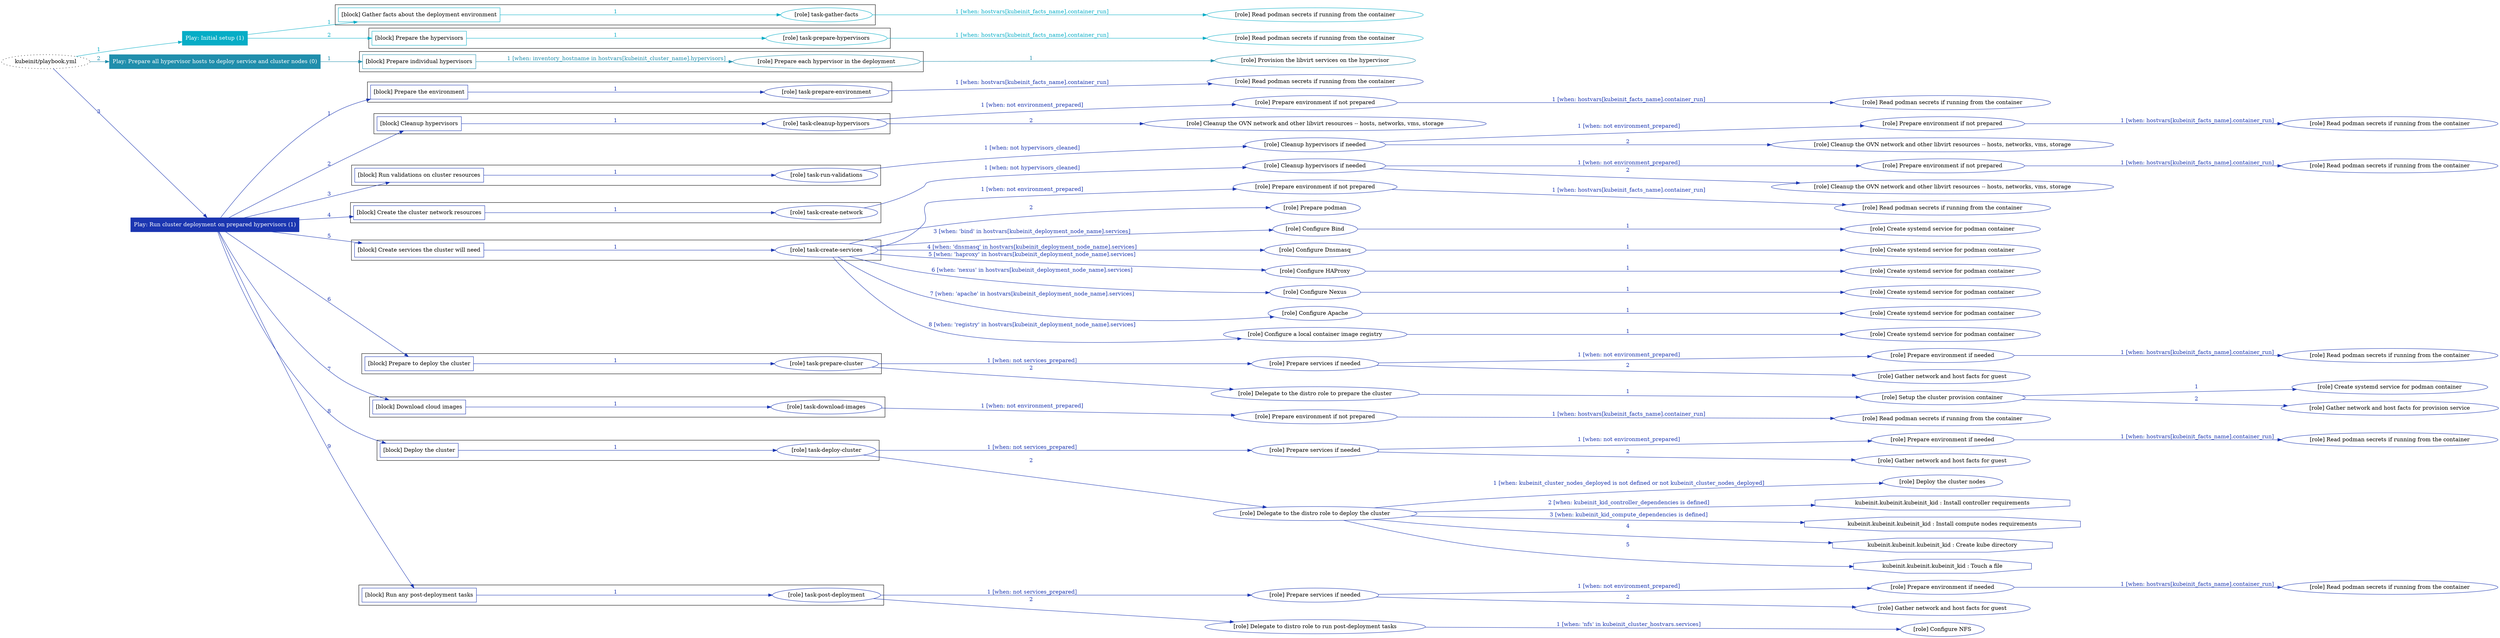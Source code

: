 digraph {
	graph [concentrate=true ordering=in rankdir=LR ratio=fill]
	edge [esep=5 sep=10]
	"kubeinit/playbook.yml" [id=root_node style=dotted]
	play_38da0ac8 [label="Play: Initial setup (1)" color="#06adc6" fontcolor="#ffffff" id=play_38da0ac8 shape=box style=filled tooltip=localhost]
	"kubeinit/playbook.yml" -> play_38da0ac8 [label="1 " color="#06adc6" fontcolor="#06adc6" id=edge_d3bcf2ad labeltooltip="1 " tooltip="1 "]
	subgraph "Read podman secrets if running from the container" {
		role_d69f02e5 [label="[role] Read podman secrets if running from the container" color="#06adc6" id=role_d69f02e5 tooltip="Read podman secrets if running from the container"]
	}
	subgraph "task-gather-facts" {
		role_1680d5ca [label="[role] task-gather-facts" color="#06adc6" id=role_1680d5ca tooltip="task-gather-facts"]
		role_1680d5ca -> role_d69f02e5 [label="1 [when: hostvars[kubeinit_facts_name].container_run]" color="#06adc6" fontcolor="#06adc6" id=edge_4e6c729a labeltooltip="1 [when: hostvars[kubeinit_facts_name].container_run]" tooltip="1 [when: hostvars[kubeinit_facts_name].container_run]"]
	}
	subgraph "Read podman secrets if running from the container" {
		role_c0c21d7f [label="[role] Read podman secrets if running from the container" color="#06adc6" id=role_c0c21d7f tooltip="Read podman secrets if running from the container"]
	}
	subgraph "task-prepare-hypervisors" {
		role_ab066cc4 [label="[role] task-prepare-hypervisors" color="#06adc6" id=role_ab066cc4 tooltip="task-prepare-hypervisors"]
		role_ab066cc4 -> role_c0c21d7f [label="1 [when: hostvars[kubeinit_facts_name].container_run]" color="#06adc6" fontcolor="#06adc6" id=edge_5b6e3bff labeltooltip="1 [when: hostvars[kubeinit_facts_name].container_run]" tooltip="1 [when: hostvars[kubeinit_facts_name].container_run]"]
	}
	subgraph "Play: Initial setup (1)" {
		play_38da0ac8 -> block_6802cfd9 [label=1 color="#06adc6" fontcolor="#06adc6" id=edge_c05d95a5 labeltooltip=1 tooltip=1]
		subgraph cluster_block_6802cfd9 {
			block_6802cfd9 [label="[block] Gather facts about the deployment environment" color="#06adc6" id=block_6802cfd9 labeltooltip="Gather facts about the deployment environment" shape=box tooltip="Gather facts about the deployment environment"]
			block_6802cfd9 -> role_1680d5ca [label="1 " color="#06adc6" fontcolor="#06adc6" id=edge_a3e49d7d labeltooltip="1 " tooltip="1 "]
		}
		play_38da0ac8 -> block_2845b004 [label=2 color="#06adc6" fontcolor="#06adc6" id=edge_55b19e09 labeltooltip=2 tooltip=2]
		subgraph cluster_block_2845b004 {
			block_2845b004 [label="[block] Prepare the hypervisors" color="#06adc6" id=block_2845b004 labeltooltip="Prepare the hypervisors" shape=box tooltip="Prepare the hypervisors"]
			block_2845b004 -> role_ab066cc4 [label="1 " color="#06adc6" fontcolor="#06adc6" id=edge_c622f7eb labeltooltip="1 " tooltip="1 "]
		}
	}
	play_c1529b5d [label="Play: Prepare all hypervisor hosts to deploy service and cluster nodes (0)" color="#208eac" fontcolor="#ffffff" id=play_c1529b5d shape=box style=filled tooltip="Play: Prepare all hypervisor hosts to deploy service and cluster nodes (0)"]
	"kubeinit/playbook.yml" -> play_c1529b5d [label="2 " color="#208eac" fontcolor="#208eac" id=edge_20f3ef29 labeltooltip="2 " tooltip="2 "]
	subgraph "Provision the libvirt services on the hypervisor" {
		role_a04ad143 [label="[role] Provision the libvirt services on the hypervisor" color="#208eac" id=role_a04ad143 tooltip="Provision the libvirt services on the hypervisor"]
	}
	subgraph "Prepare each hypervisor in the deployment" {
		role_9ffb5b01 [label="[role] Prepare each hypervisor in the deployment" color="#208eac" id=role_9ffb5b01 tooltip="Prepare each hypervisor in the deployment"]
		role_9ffb5b01 -> role_a04ad143 [label="1 " color="#208eac" fontcolor="#208eac" id=edge_b813423d labeltooltip="1 " tooltip="1 "]
	}
	subgraph "Play: Prepare all hypervisor hosts to deploy service and cluster nodes (0)" {
		play_c1529b5d -> block_f052a4a2 [label=1 color="#208eac" fontcolor="#208eac" id=edge_9b1b3cda labeltooltip=1 tooltip=1]
		subgraph cluster_block_f052a4a2 {
			block_f052a4a2 [label="[block] Prepare individual hypervisors" color="#208eac" id=block_f052a4a2 labeltooltip="Prepare individual hypervisors" shape=box tooltip="Prepare individual hypervisors"]
			block_f052a4a2 -> role_9ffb5b01 [label="1 [when: inventory_hostname in hostvars[kubeinit_cluster_name].hypervisors]" color="#208eac" fontcolor="#208eac" id=edge_87a1a1a1 labeltooltip="1 [when: inventory_hostname in hostvars[kubeinit_cluster_name].hypervisors]" tooltip="1 [when: inventory_hostname in hostvars[kubeinit_cluster_name].hypervisors]"]
		}
	}
	play_fa87da18 [label="Play: Run cluster deployment on prepared hypervisors (1)" color="#1b36b1" fontcolor="#ffffff" id=play_fa87da18 shape=box style=filled tooltip=localhost]
	"kubeinit/playbook.yml" -> play_fa87da18 [label="3 " color="#1b36b1" fontcolor="#1b36b1" id=edge_7b8edac7 labeltooltip="3 " tooltip="3 "]
	subgraph "Read podman secrets if running from the container" {
		role_cfedd4bd [label="[role] Read podman secrets if running from the container" color="#1b36b1" id=role_cfedd4bd tooltip="Read podman secrets if running from the container"]
	}
	subgraph "task-prepare-environment" {
		role_a876a8c5 [label="[role] task-prepare-environment" color="#1b36b1" id=role_a876a8c5 tooltip="task-prepare-environment"]
		role_a876a8c5 -> role_cfedd4bd [label="1 [when: hostvars[kubeinit_facts_name].container_run]" color="#1b36b1" fontcolor="#1b36b1" id=edge_844ae22f labeltooltip="1 [when: hostvars[kubeinit_facts_name].container_run]" tooltip="1 [when: hostvars[kubeinit_facts_name].container_run]"]
	}
	subgraph "Read podman secrets if running from the container" {
		role_b5db81f2 [label="[role] Read podman secrets if running from the container" color="#1b36b1" id=role_b5db81f2 tooltip="Read podman secrets if running from the container"]
	}
	subgraph "Prepare environment if not prepared" {
		role_252c05e1 [label="[role] Prepare environment if not prepared" color="#1b36b1" id=role_252c05e1 tooltip="Prepare environment if not prepared"]
		role_252c05e1 -> role_b5db81f2 [label="1 [when: hostvars[kubeinit_facts_name].container_run]" color="#1b36b1" fontcolor="#1b36b1" id=edge_2780e944 labeltooltip="1 [when: hostvars[kubeinit_facts_name].container_run]" tooltip="1 [when: hostvars[kubeinit_facts_name].container_run]"]
	}
	subgraph "Cleanup the OVN network and other libvirt resources -- hosts, networks, vms, storage" {
		role_8bd3a931 [label="[role] Cleanup the OVN network and other libvirt resources -- hosts, networks, vms, storage" color="#1b36b1" id=role_8bd3a931 tooltip="Cleanup the OVN network and other libvirt resources -- hosts, networks, vms, storage"]
	}
	subgraph "task-cleanup-hypervisors" {
		role_dacb2b18 [label="[role] task-cleanup-hypervisors" color="#1b36b1" id=role_dacb2b18 tooltip="task-cleanup-hypervisors"]
		role_dacb2b18 -> role_252c05e1 [label="1 [when: not environment_prepared]" color="#1b36b1" fontcolor="#1b36b1" id=edge_dbeb73b8 labeltooltip="1 [when: not environment_prepared]" tooltip="1 [when: not environment_prepared]"]
		role_dacb2b18 -> role_8bd3a931 [label="2 " color="#1b36b1" fontcolor="#1b36b1" id=edge_6d744376 labeltooltip="2 " tooltip="2 "]
	}
	subgraph "Read podman secrets if running from the container" {
		role_fd0476f0 [label="[role] Read podman secrets if running from the container" color="#1b36b1" id=role_fd0476f0 tooltip="Read podman secrets if running from the container"]
	}
	subgraph "Prepare environment if not prepared" {
		role_0aecf279 [label="[role] Prepare environment if not prepared" color="#1b36b1" id=role_0aecf279 tooltip="Prepare environment if not prepared"]
		role_0aecf279 -> role_fd0476f0 [label="1 [when: hostvars[kubeinit_facts_name].container_run]" color="#1b36b1" fontcolor="#1b36b1" id=edge_5326329f labeltooltip="1 [when: hostvars[kubeinit_facts_name].container_run]" tooltip="1 [when: hostvars[kubeinit_facts_name].container_run]"]
	}
	subgraph "Cleanup the OVN network and other libvirt resources -- hosts, networks, vms, storage" {
		role_2933edf7 [label="[role] Cleanup the OVN network and other libvirt resources -- hosts, networks, vms, storage" color="#1b36b1" id=role_2933edf7 tooltip="Cleanup the OVN network and other libvirt resources -- hosts, networks, vms, storage"]
	}
	subgraph "Cleanup hypervisors if needed" {
		role_398ba2d6 [label="[role] Cleanup hypervisors if needed" color="#1b36b1" id=role_398ba2d6 tooltip="Cleanup hypervisors if needed"]
		role_398ba2d6 -> role_0aecf279 [label="1 [when: not environment_prepared]" color="#1b36b1" fontcolor="#1b36b1" id=edge_43bf1445 labeltooltip="1 [when: not environment_prepared]" tooltip="1 [when: not environment_prepared]"]
		role_398ba2d6 -> role_2933edf7 [label="2 " color="#1b36b1" fontcolor="#1b36b1" id=edge_c24ec470 labeltooltip="2 " tooltip="2 "]
	}
	subgraph "task-run-validations" {
		role_53ab5b0c [label="[role] task-run-validations" color="#1b36b1" id=role_53ab5b0c tooltip="task-run-validations"]
		role_53ab5b0c -> role_398ba2d6 [label="1 [when: not hypervisors_cleaned]" color="#1b36b1" fontcolor="#1b36b1" id=edge_e28be760 labeltooltip="1 [when: not hypervisors_cleaned]" tooltip="1 [when: not hypervisors_cleaned]"]
	}
	subgraph "Read podman secrets if running from the container" {
		role_0e2f3405 [label="[role] Read podman secrets if running from the container" color="#1b36b1" id=role_0e2f3405 tooltip="Read podman secrets if running from the container"]
	}
	subgraph "Prepare environment if not prepared" {
		role_b060b4ab [label="[role] Prepare environment if not prepared" color="#1b36b1" id=role_b060b4ab tooltip="Prepare environment if not prepared"]
		role_b060b4ab -> role_0e2f3405 [label="1 [when: hostvars[kubeinit_facts_name].container_run]" color="#1b36b1" fontcolor="#1b36b1" id=edge_f6032d29 labeltooltip="1 [when: hostvars[kubeinit_facts_name].container_run]" tooltip="1 [when: hostvars[kubeinit_facts_name].container_run]"]
	}
	subgraph "Cleanup the OVN network and other libvirt resources -- hosts, networks, vms, storage" {
		role_94ddd542 [label="[role] Cleanup the OVN network and other libvirt resources -- hosts, networks, vms, storage" color="#1b36b1" id=role_94ddd542 tooltip="Cleanup the OVN network and other libvirt resources -- hosts, networks, vms, storage"]
	}
	subgraph "Cleanup hypervisors if needed" {
		role_fb304faf [label="[role] Cleanup hypervisors if needed" color="#1b36b1" id=role_fb304faf tooltip="Cleanup hypervisors if needed"]
		role_fb304faf -> role_b060b4ab [label="1 [when: not environment_prepared]" color="#1b36b1" fontcolor="#1b36b1" id=edge_e1cf21b8 labeltooltip="1 [when: not environment_prepared]" tooltip="1 [when: not environment_prepared]"]
		role_fb304faf -> role_94ddd542 [label="2 " color="#1b36b1" fontcolor="#1b36b1" id=edge_e74ab5e4 labeltooltip="2 " tooltip="2 "]
	}
	subgraph "task-create-network" {
		role_ce40ccdf [label="[role] task-create-network" color="#1b36b1" id=role_ce40ccdf tooltip="task-create-network"]
		role_ce40ccdf -> role_fb304faf [label="1 [when: not hypervisors_cleaned]" color="#1b36b1" fontcolor="#1b36b1" id=edge_06dacce2 labeltooltip="1 [when: not hypervisors_cleaned]" tooltip="1 [when: not hypervisors_cleaned]"]
	}
	subgraph "Read podman secrets if running from the container" {
		role_95a1efad [label="[role] Read podman secrets if running from the container" color="#1b36b1" id=role_95a1efad tooltip="Read podman secrets if running from the container"]
	}
	subgraph "Prepare environment if not prepared" {
		role_9be78abc [label="[role] Prepare environment if not prepared" color="#1b36b1" id=role_9be78abc tooltip="Prepare environment if not prepared"]
		role_9be78abc -> role_95a1efad [label="1 [when: hostvars[kubeinit_facts_name].container_run]" color="#1b36b1" fontcolor="#1b36b1" id=edge_7fd85953 labeltooltip="1 [when: hostvars[kubeinit_facts_name].container_run]" tooltip="1 [when: hostvars[kubeinit_facts_name].container_run]"]
	}
	subgraph "Prepare podman" {
		role_334baafb [label="[role] Prepare podman" color="#1b36b1" id=role_334baafb tooltip="Prepare podman"]
	}
	subgraph "Create systemd service for podman container" {
		role_cc7bf847 [label="[role] Create systemd service for podman container" color="#1b36b1" id=role_cc7bf847 tooltip="Create systemd service for podman container"]
	}
	subgraph "Configure Bind" {
		role_acc8cd48 [label="[role] Configure Bind" color="#1b36b1" id=role_acc8cd48 tooltip="Configure Bind"]
		role_acc8cd48 -> role_cc7bf847 [label="1 " color="#1b36b1" fontcolor="#1b36b1" id=edge_e9017664 labeltooltip="1 " tooltip="1 "]
	}
	subgraph "Create systemd service for podman container" {
		role_6dba2cad [label="[role] Create systemd service for podman container" color="#1b36b1" id=role_6dba2cad tooltip="Create systemd service for podman container"]
	}
	subgraph "Configure Dnsmasq" {
		role_c2277ba5 [label="[role] Configure Dnsmasq" color="#1b36b1" id=role_c2277ba5 tooltip="Configure Dnsmasq"]
		role_c2277ba5 -> role_6dba2cad [label="1 " color="#1b36b1" fontcolor="#1b36b1" id=edge_dd608829 labeltooltip="1 " tooltip="1 "]
	}
	subgraph "Create systemd service for podman container" {
		role_9ff36497 [label="[role] Create systemd service for podman container" color="#1b36b1" id=role_9ff36497 tooltip="Create systemd service for podman container"]
	}
	subgraph "Configure HAProxy" {
		role_60033323 [label="[role] Configure HAProxy" color="#1b36b1" id=role_60033323 tooltip="Configure HAProxy"]
		role_60033323 -> role_9ff36497 [label="1 " color="#1b36b1" fontcolor="#1b36b1" id=edge_adb40b09 labeltooltip="1 " tooltip="1 "]
	}
	subgraph "Create systemd service for podman container" {
		role_41dc6f2f [label="[role] Create systemd service for podman container" color="#1b36b1" id=role_41dc6f2f tooltip="Create systemd service for podman container"]
	}
	subgraph "Configure Nexus" {
		role_18bbfa38 [label="[role] Configure Nexus" color="#1b36b1" id=role_18bbfa38 tooltip="Configure Nexus"]
		role_18bbfa38 -> role_41dc6f2f [label="1 " color="#1b36b1" fontcolor="#1b36b1" id=edge_a581b2ec labeltooltip="1 " tooltip="1 "]
	}
	subgraph "Create systemd service for podman container" {
		role_022e37e1 [label="[role] Create systemd service for podman container" color="#1b36b1" id=role_022e37e1 tooltip="Create systemd service for podman container"]
	}
	subgraph "Configure Apache" {
		role_6711038b [label="[role] Configure Apache" color="#1b36b1" id=role_6711038b tooltip="Configure Apache"]
		role_6711038b -> role_022e37e1 [label="1 " color="#1b36b1" fontcolor="#1b36b1" id=edge_932f768d labeltooltip="1 " tooltip="1 "]
	}
	subgraph "Create systemd service for podman container" {
		role_c19bec56 [label="[role] Create systemd service for podman container" color="#1b36b1" id=role_c19bec56 tooltip="Create systemd service for podman container"]
	}
	subgraph "Configure a local container image registry" {
		role_7cecd932 [label="[role] Configure a local container image registry" color="#1b36b1" id=role_7cecd932 tooltip="Configure a local container image registry"]
		role_7cecd932 -> role_c19bec56 [label="1 " color="#1b36b1" fontcolor="#1b36b1" id=edge_086da744 labeltooltip="1 " tooltip="1 "]
	}
	subgraph "task-create-services" {
		role_51628178 [label="[role] task-create-services" color="#1b36b1" id=role_51628178 tooltip="task-create-services"]
		role_51628178 -> role_9be78abc [label="1 [when: not environment_prepared]" color="#1b36b1" fontcolor="#1b36b1" id=edge_ec6387ad labeltooltip="1 [when: not environment_prepared]" tooltip="1 [when: not environment_prepared]"]
		role_51628178 -> role_334baafb [label="2 " color="#1b36b1" fontcolor="#1b36b1" id=edge_747a2d91 labeltooltip="2 " tooltip="2 "]
		role_51628178 -> role_acc8cd48 [label="3 [when: 'bind' in hostvars[kubeinit_deployment_node_name].services]" color="#1b36b1" fontcolor="#1b36b1" id=edge_06347024 labeltooltip="3 [when: 'bind' in hostvars[kubeinit_deployment_node_name].services]" tooltip="3 [when: 'bind' in hostvars[kubeinit_deployment_node_name].services]"]
		role_51628178 -> role_c2277ba5 [label="4 [when: 'dnsmasq' in hostvars[kubeinit_deployment_node_name].services]" color="#1b36b1" fontcolor="#1b36b1" id=edge_3f7f76e6 labeltooltip="4 [when: 'dnsmasq' in hostvars[kubeinit_deployment_node_name].services]" tooltip="4 [when: 'dnsmasq' in hostvars[kubeinit_deployment_node_name].services]"]
		role_51628178 -> role_60033323 [label="5 [when: 'haproxy' in hostvars[kubeinit_deployment_node_name].services]" color="#1b36b1" fontcolor="#1b36b1" id=edge_aeb28e31 labeltooltip="5 [when: 'haproxy' in hostvars[kubeinit_deployment_node_name].services]" tooltip="5 [when: 'haproxy' in hostvars[kubeinit_deployment_node_name].services]"]
		role_51628178 -> role_18bbfa38 [label="6 [when: 'nexus' in hostvars[kubeinit_deployment_node_name].services]" color="#1b36b1" fontcolor="#1b36b1" id=edge_756ffab8 labeltooltip="6 [when: 'nexus' in hostvars[kubeinit_deployment_node_name].services]" tooltip="6 [when: 'nexus' in hostvars[kubeinit_deployment_node_name].services]"]
		role_51628178 -> role_6711038b [label="7 [when: 'apache' in hostvars[kubeinit_deployment_node_name].services]" color="#1b36b1" fontcolor="#1b36b1" id=edge_255df9f8 labeltooltip="7 [when: 'apache' in hostvars[kubeinit_deployment_node_name].services]" tooltip="7 [when: 'apache' in hostvars[kubeinit_deployment_node_name].services]"]
		role_51628178 -> role_7cecd932 [label="8 [when: 'registry' in hostvars[kubeinit_deployment_node_name].services]" color="#1b36b1" fontcolor="#1b36b1" id=edge_2c5101e1 labeltooltip="8 [when: 'registry' in hostvars[kubeinit_deployment_node_name].services]" tooltip="8 [when: 'registry' in hostvars[kubeinit_deployment_node_name].services]"]
	}
	subgraph "Read podman secrets if running from the container" {
		role_feb8695b [label="[role] Read podman secrets if running from the container" color="#1b36b1" id=role_feb8695b tooltip="Read podman secrets if running from the container"]
	}
	subgraph "Prepare environment if needed" {
		role_2be4d509 [label="[role] Prepare environment if needed" color="#1b36b1" id=role_2be4d509 tooltip="Prepare environment if needed"]
		role_2be4d509 -> role_feb8695b [label="1 [when: hostvars[kubeinit_facts_name].container_run]" color="#1b36b1" fontcolor="#1b36b1" id=edge_5a473a5d labeltooltip="1 [when: hostvars[kubeinit_facts_name].container_run]" tooltip="1 [when: hostvars[kubeinit_facts_name].container_run]"]
	}
	subgraph "Gather network and host facts for guest" {
		role_8d9f4b5b [label="[role] Gather network and host facts for guest" color="#1b36b1" id=role_8d9f4b5b tooltip="Gather network and host facts for guest"]
	}
	subgraph "Prepare services if needed" {
		role_8e3e764f [label="[role] Prepare services if needed" color="#1b36b1" id=role_8e3e764f tooltip="Prepare services if needed"]
		role_8e3e764f -> role_2be4d509 [label="1 [when: not environment_prepared]" color="#1b36b1" fontcolor="#1b36b1" id=edge_c3dc2f82 labeltooltip="1 [when: not environment_prepared]" tooltip="1 [when: not environment_prepared]"]
		role_8e3e764f -> role_8d9f4b5b [label="2 " color="#1b36b1" fontcolor="#1b36b1" id=edge_147c3d85 labeltooltip="2 " tooltip="2 "]
	}
	subgraph "Create systemd service for podman container" {
		role_f97e9b62 [label="[role] Create systemd service for podman container" color="#1b36b1" id=role_f97e9b62 tooltip="Create systemd service for podman container"]
	}
	subgraph "Gather network and host facts for provision service" {
		role_dfe607bf [label="[role] Gather network and host facts for provision service" color="#1b36b1" id=role_dfe607bf tooltip="Gather network and host facts for provision service"]
	}
	subgraph "Setup the cluster provision container" {
		role_70891004 [label="[role] Setup the cluster provision container" color="#1b36b1" id=role_70891004 tooltip="Setup the cluster provision container"]
		role_70891004 -> role_f97e9b62 [label="1 " color="#1b36b1" fontcolor="#1b36b1" id=edge_bf2ba3df labeltooltip="1 " tooltip="1 "]
		role_70891004 -> role_dfe607bf [label="2 " color="#1b36b1" fontcolor="#1b36b1" id=edge_656a5ce3 labeltooltip="2 " tooltip="2 "]
	}
	subgraph "Delegate to the distro role to prepare the cluster" {
		role_c023975e [label="[role] Delegate to the distro role to prepare the cluster" color="#1b36b1" id=role_c023975e tooltip="Delegate to the distro role to prepare the cluster"]
		role_c023975e -> role_70891004 [label="1 " color="#1b36b1" fontcolor="#1b36b1" id=edge_4247ceaa labeltooltip="1 " tooltip="1 "]
	}
	subgraph "task-prepare-cluster" {
		role_e923fc25 [label="[role] task-prepare-cluster" color="#1b36b1" id=role_e923fc25 tooltip="task-prepare-cluster"]
		role_e923fc25 -> role_8e3e764f [label="1 [when: not services_prepared]" color="#1b36b1" fontcolor="#1b36b1" id=edge_1af9bf81 labeltooltip="1 [when: not services_prepared]" tooltip="1 [when: not services_prepared]"]
		role_e923fc25 -> role_c023975e [label="2 " color="#1b36b1" fontcolor="#1b36b1" id=edge_3546e4de labeltooltip="2 " tooltip="2 "]
	}
	subgraph "Read podman secrets if running from the container" {
		role_6e19c679 [label="[role] Read podman secrets if running from the container" color="#1b36b1" id=role_6e19c679 tooltip="Read podman secrets if running from the container"]
	}
	subgraph "Prepare environment if not prepared" {
		role_77957841 [label="[role] Prepare environment if not prepared" color="#1b36b1" id=role_77957841 tooltip="Prepare environment if not prepared"]
		role_77957841 -> role_6e19c679 [label="1 [when: hostvars[kubeinit_facts_name].container_run]" color="#1b36b1" fontcolor="#1b36b1" id=edge_1bfd6805 labeltooltip="1 [when: hostvars[kubeinit_facts_name].container_run]" tooltip="1 [when: hostvars[kubeinit_facts_name].container_run]"]
	}
	subgraph "task-download-images" {
		role_702a5aa7 [label="[role] task-download-images" color="#1b36b1" id=role_702a5aa7 tooltip="task-download-images"]
		role_702a5aa7 -> role_77957841 [label="1 [when: not environment_prepared]" color="#1b36b1" fontcolor="#1b36b1" id=edge_f89ba912 labeltooltip="1 [when: not environment_prepared]" tooltip="1 [when: not environment_prepared]"]
	}
	subgraph "Read podman secrets if running from the container" {
		role_558ec75e [label="[role] Read podman secrets if running from the container" color="#1b36b1" id=role_558ec75e tooltip="Read podman secrets if running from the container"]
	}
	subgraph "Prepare environment if needed" {
		role_bab16080 [label="[role] Prepare environment if needed" color="#1b36b1" id=role_bab16080 tooltip="Prepare environment if needed"]
		role_bab16080 -> role_558ec75e [label="1 [when: hostvars[kubeinit_facts_name].container_run]" color="#1b36b1" fontcolor="#1b36b1" id=edge_f0ec03dc labeltooltip="1 [when: hostvars[kubeinit_facts_name].container_run]" tooltip="1 [when: hostvars[kubeinit_facts_name].container_run]"]
	}
	subgraph "Gather network and host facts for guest" {
		role_fb843945 [label="[role] Gather network and host facts for guest" color="#1b36b1" id=role_fb843945 tooltip="Gather network and host facts for guest"]
	}
	subgraph "Prepare services if needed" {
		role_f85b6121 [label="[role] Prepare services if needed" color="#1b36b1" id=role_f85b6121 tooltip="Prepare services if needed"]
		role_f85b6121 -> role_bab16080 [label="1 [when: not environment_prepared]" color="#1b36b1" fontcolor="#1b36b1" id=edge_7c7b1431 labeltooltip="1 [when: not environment_prepared]" tooltip="1 [when: not environment_prepared]"]
		role_f85b6121 -> role_fb843945 [label="2 " color="#1b36b1" fontcolor="#1b36b1" id=edge_6deacf80 labeltooltip="2 " tooltip="2 "]
	}
	subgraph "Deploy the cluster nodes" {
		role_f5225475 [label="[role] Deploy the cluster nodes" color="#1b36b1" id=role_f5225475 tooltip="Deploy the cluster nodes"]
	}
	subgraph "Delegate to the distro role to deploy the cluster" {
		role_7b399fc0 [label="[role] Delegate to the distro role to deploy the cluster" color="#1b36b1" id=role_7b399fc0 tooltip="Delegate to the distro role to deploy the cluster"]
		role_7b399fc0 -> role_f5225475 [label="1 [when: kubeinit_cluster_nodes_deployed is not defined or not kubeinit_cluster_nodes_deployed]" color="#1b36b1" fontcolor="#1b36b1" id=edge_26ba5aba labeltooltip="1 [when: kubeinit_cluster_nodes_deployed is not defined or not kubeinit_cluster_nodes_deployed]" tooltip="1 [when: kubeinit_cluster_nodes_deployed is not defined or not kubeinit_cluster_nodes_deployed]"]
		task_d5d90389 [label="kubeinit.kubeinit.kubeinit_kid : Install controller requirements" color="#1b36b1" id=task_d5d90389 shape=octagon tooltip="kubeinit.kubeinit.kubeinit_kid : Install controller requirements"]
		role_7b399fc0 -> task_d5d90389 [label="2 [when: kubeinit_kid_controller_dependencies is defined]" color="#1b36b1" fontcolor="#1b36b1" id=edge_4d438206 labeltooltip="2 [when: kubeinit_kid_controller_dependencies is defined]" tooltip="2 [when: kubeinit_kid_controller_dependencies is defined]"]
		task_46552e18 [label="kubeinit.kubeinit.kubeinit_kid : Install compute nodes requirements" color="#1b36b1" id=task_46552e18 shape=octagon tooltip="kubeinit.kubeinit.kubeinit_kid : Install compute nodes requirements"]
		role_7b399fc0 -> task_46552e18 [label="3 [when: kubeinit_kid_compute_dependencies is defined]" color="#1b36b1" fontcolor="#1b36b1" id=edge_a23d7c25 labeltooltip="3 [when: kubeinit_kid_compute_dependencies is defined]" tooltip="3 [when: kubeinit_kid_compute_dependencies is defined]"]
		task_8687c4d8 [label="kubeinit.kubeinit.kubeinit_kid : Create kube directory" color="#1b36b1" id=task_8687c4d8 shape=octagon tooltip="kubeinit.kubeinit.kubeinit_kid : Create kube directory"]
		role_7b399fc0 -> task_8687c4d8 [label="4 " color="#1b36b1" fontcolor="#1b36b1" id=edge_e5e4234d labeltooltip="4 " tooltip="4 "]
		task_e0ab5656 [label="kubeinit.kubeinit.kubeinit_kid : Touch a file" color="#1b36b1" id=task_e0ab5656 shape=octagon tooltip="kubeinit.kubeinit.kubeinit_kid : Touch a file"]
		role_7b399fc0 -> task_e0ab5656 [label="5 " color="#1b36b1" fontcolor="#1b36b1" id=edge_2fb0960b labeltooltip="5 " tooltip="5 "]
	}
	subgraph "task-deploy-cluster" {
		role_698efd08 [label="[role] task-deploy-cluster" color="#1b36b1" id=role_698efd08 tooltip="task-deploy-cluster"]
		role_698efd08 -> role_f85b6121 [label="1 [when: not services_prepared]" color="#1b36b1" fontcolor="#1b36b1" id=edge_f1d0a42e labeltooltip="1 [when: not services_prepared]" tooltip="1 [when: not services_prepared]"]
		role_698efd08 -> role_7b399fc0 [label="2 " color="#1b36b1" fontcolor="#1b36b1" id=edge_10960294 labeltooltip="2 " tooltip="2 "]
	}
	subgraph "Read podman secrets if running from the container" {
		role_da1e7d23 [label="[role] Read podman secrets if running from the container" color="#1b36b1" id=role_da1e7d23 tooltip="Read podman secrets if running from the container"]
	}
	subgraph "Prepare environment if needed" {
		role_cffd9e43 [label="[role] Prepare environment if needed" color="#1b36b1" id=role_cffd9e43 tooltip="Prepare environment if needed"]
		role_cffd9e43 -> role_da1e7d23 [label="1 [when: hostvars[kubeinit_facts_name].container_run]" color="#1b36b1" fontcolor="#1b36b1" id=edge_c999e1b8 labeltooltip="1 [when: hostvars[kubeinit_facts_name].container_run]" tooltip="1 [when: hostvars[kubeinit_facts_name].container_run]"]
	}
	subgraph "Gather network and host facts for guest" {
		role_e68b7125 [label="[role] Gather network and host facts for guest" color="#1b36b1" id=role_e68b7125 tooltip="Gather network and host facts for guest"]
	}
	subgraph "Prepare services if needed" {
		role_78e3d721 [label="[role] Prepare services if needed" color="#1b36b1" id=role_78e3d721 tooltip="Prepare services if needed"]
		role_78e3d721 -> role_cffd9e43 [label="1 [when: not environment_prepared]" color="#1b36b1" fontcolor="#1b36b1" id=edge_18c5fff2 labeltooltip="1 [when: not environment_prepared]" tooltip="1 [when: not environment_prepared]"]
		role_78e3d721 -> role_e68b7125 [label="2 " color="#1b36b1" fontcolor="#1b36b1" id=edge_e665201e labeltooltip="2 " tooltip="2 "]
	}
	subgraph "Configure NFS" {
		role_4a774f0e [label="[role] Configure NFS" color="#1b36b1" id=role_4a774f0e tooltip="Configure NFS"]
	}
	subgraph "Delegate to distro role to run post-deployment tasks" {
		role_23862c5e [label="[role] Delegate to distro role to run post-deployment tasks" color="#1b36b1" id=role_23862c5e tooltip="Delegate to distro role to run post-deployment tasks"]
		role_23862c5e -> role_4a774f0e [label="1 [when: 'nfs' in kubeinit_cluster_hostvars.services]" color="#1b36b1" fontcolor="#1b36b1" id=edge_47bdecee labeltooltip="1 [when: 'nfs' in kubeinit_cluster_hostvars.services]" tooltip="1 [when: 'nfs' in kubeinit_cluster_hostvars.services]"]
	}
	subgraph "task-post-deployment" {
		role_5ba49b40 [label="[role] task-post-deployment" color="#1b36b1" id=role_5ba49b40 tooltip="task-post-deployment"]
		role_5ba49b40 -> role_78e3d721 [label="1 [when: not services_prepared]" color="#1b36b1" fontcolor="#1b36b1" id=edge_4e675037 labeltooltip="1 [when: not services_prepared]" tooltip="1 [when: not services_prepared]"]
		role_5ba49b40 -> role_23862c5e [label="2 " color="#1b36b1" fontcolor="#1b36b1" id=edge_a370b069 labeltooltip="2 " tooltip="2 "]
	}
	subgraph "Play: Run cluster deployment on prepared hypervisors (1)" {
		play_fa87da18 -> block_d8c71b6e [label=1 color="#1b36b1" fontcolor="#1b36b1" id=edge_cfc2e03a labeltooltip=1 tooltip=1]
		subgraph cluster_block_d8c71b6e {
			block_d8c71b6e [label="[block] Prepare the environment" color="#1b36b1" id=block_d8c71b6e labeltooltip="Prepare the environment" shape=box tooltip="Prepare the environment"]
			block_d8c71b6e -> role_a876a8c5 [label="1 " color="#1b36b1" fontcolor="#1b36b1" id=edge_704b6dc2 labeltooltip="1 " tooltip="1 "]
		}
		play_fa87da18 -> block_69a79d8b [label=2 color="#1b36b1" fontcolor="#1b36b1" id=edge_4ac41603 labeltooltip=2 tooltip=2]
		subgraph cluster_block_69a79d8b {
			block_69a79d8b [label="[block] Cleanup hypervisors" color="#1b36b1" id=block_69a79d8b labeltooltip="Cleanup hypervisors" shape=box tooltip="Cleanup hypervisors"]
			block_69a79d8b -> role_dacb2b18 [label="1 " color="#1b36b1" fontcolor="#1b36b1" id=edge_d105bc2a labeltooltip="1 " tooltip="1 "]
		}
		play_fa87da18 -> block_ccdae065 [label=3 color="#1b36b1" fontcolor="#1b36b1" id=edge_72dc7d11 labeltooltip=3 tooltip=3]
		subgraph cluster_block_ccdae065 {
			block_ccdae065 [label="[block] Run validations on cluster resources" color="#1b36b1" id=block_ccdae065 labeltooltip="Run validations on cluster resources" shape=box tooltip="Run validations on cluster resources"]
			block_ccdae065 -> role_53ab5b0c [label="1 " color="#1b36b1" fontcolor="#1b36b1" id=edge_fb51995e labeltooltip="1 " tooltip="1 "]
		}
		play_fa87da18 -> block_f1e87ab9 [label=4 color="#1b36b1" fontcolor="#1b36b1" id=edge_b4e0309e labeltooltip=4 tooltip=4]
		subgraph cluster_block_f1e87ab9 {
			block_f1e87ab9 [label="[block] Create the cluster network resources" color="#1b36b1" id=block_f1e87ab9 labeltooltip="Create the cluster network resources" shape=box tooltip="Create the cluster network resources"]
			block_f1e87ab9 -> role_ce40ccdf [label="1 " color="#1b36b1" fontcolor="#1b36b1" id=edge_d4c3c3f5 labeltooltip="1 " tooltip="1 "]
		}
		play_fa87da18 -> block_2804b040 [label=5 color="#1b36b1" fontcolor="#1b36b1" id=edge_66b45dd1 labeltooltip=5 tooltip=5]
		subgraph cluster_block_2804b040 {
			block_2804b040 [label="[block] Create services the cluster will need" color="#1b36b1" id=block_2804b040 labeltooltip="Create services the cluster will need" shape=box tooltip="Create services the cluster will need"]
			block_2804b040 -> role_51628178 [label="1 " color="#1b36b1" fontcolor="#1b36b1" id=edge_a87f0e08 labeltooltip="1 " tooltip="1 "]
		}
		play_fa87da18 -> block_9c46011b [label=6 color="#1b36b1" fontcolor="#1b36b1" id=edge_c8ce926d labeltooltip=6 tooltip=6]
		subgraph cluster_block_9c46011b {
			block_9c46011b [label="[block] Prepare to deploy the cluster" color="#1b36b1" id=block_9c46011b labeltooltip="Prepare to deploy the cluster" shape=box tooltip="Prepare to deploy the cluster"]
			block_9c46011b -> role_e923fc25 [label="1 " color="#1b36b1" fontcolor="#1b36b1" id=edge_0397a584 labeltooltip="1 " tooltip="1 "]
		}
		play_fa87da18 -> block_f38b7207 [label=7 color="#1b36b1" fontcolor="#1b36b1" id=edge_59124d8a labeltooltip=7 tooltip=7]
		subgraph cluster_block_f38b7207 {
			block_f38b7207 [label="[block] Download cloud images" color="#1b36b1" id=block_f38b7207 labeltooltip="Download cloud images" shape=box tooltip="Download cloud images"]
			block_f38b7207 -> role_702a5aa7 [label="1 " color="#1b36b1" fontcolor="#1b36b1" id=edge_bf6f1270 labeltooltip="1 " tooltip="1 "]
		}
		play_fa87da18 -> block_f0c80498 [label=8 color="#1b36b1" fontcolor="#1b36b1" id=edge_0e9b7324 labeltooltip=8 tooltip=8]
		subgraph cluster_block_f0c80498 {
			block_f0c80498 [label="[block] Deploy the cluster" color="#1b36b1" id=block_f0c80498 labeltooltip="Deploy the cluster" shape=box tooltip="Deploy the cluster"]
			block_f0c80498 -> role_698efd08 [label="1 " color="#1b36b1" fontcolor="#1b36b1" id=edge_3cf4a406 labeltooltip="1 " tooltip="1 "]
		}
		play_fa87da18 -> block_4c592102 [label=9 color="#1b36b1" fontcolor="#1b36b1" id=edge_77d92ba3 labeltooltip=9 tooltip=9]
		subgraph cluster_block_4c592102 {
			block_4c592102 [label="[block] Run any post-deployment tasks" color="#1b36b1" id=block_4c592102 labeltooltip="Run any post-deployment tasks" shape=box tooltip="Run any post-deployment tasks"]
			block_4c592102 -> role_5ba49b40 [label="1 " color="#1b36b1" fontcolor="#1b36b1" id=edge_7f229ff8 labeltooltip="1 " tooltip="1 "]
		}
	}
}
